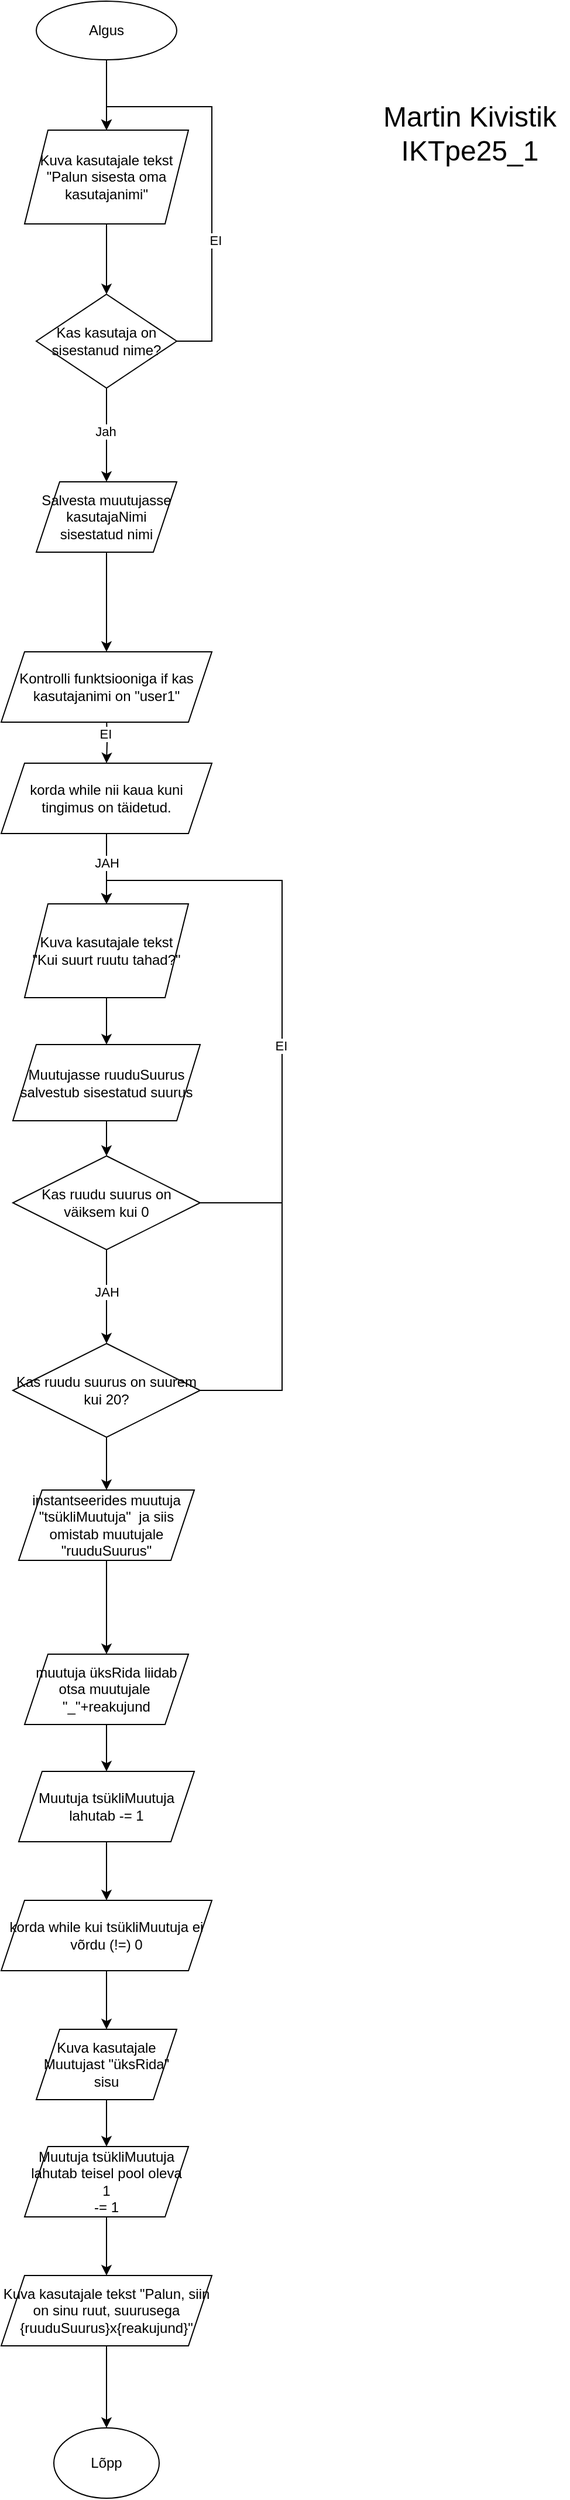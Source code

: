 <mxfile version="28.2.5">
  <diagram id="C5RBs43oDa-KdzZeNtuy" name="Page-1">
    <mxGraphModel dx="939" dy="1192" grid="1" gridSize="10" guides="1" tooltips="1" connect="1" arrows="1" fold="1" page="1" pageScale="1" pageWidth="827" pageHeight="1169" math="0" shadow="0">
      <root>
        <mxCell id="WIyWlLk6GJQsqaUBKTNV-0" />
        <mxCell id="WIyWlLk6GJQsqaUBKTNV-1" parent="WIyWlLk6GJQsqaUBKTNV-0" />
        <mxCell id="EHwVneV3d_ws8tAXUa8t-2" value="" style="edgeStyle=orthogonalEdgeStyle;rounded=0;orthogonalLoop=1;jettySize=auto;html=1;" edge="1" parent="WIyWlLk6GJQsqaUBKTNV-1" source="EHwVneV3d_ws8tAXUa8t-0" target="EHwVneV3d_ws8tAXUa8t-1">
          <mxGeometry relative="1" as="geometry" />
        </mxCell>
        <mxCell id="EHwVneV3d_ws8tAXUa8t-3" value="JAH" style="edgeLabel;html=1;align=center;verticalAlign=middle;resizable=0;points=[];" vertex="1" connectable="0" parent="EHwVneV3d_ws8tAXUa8t-2">
          <mxGeometry x="-0.1" relative="1" as="geometry">
            <mxPoint as="offset" />
          </mxGeometry>
        </mxCell>
        <mxCell id="EHwVneV3d_ws8tAXUa8t-4" style="edgeStyle=orthogonalEdgeStyle;rounded=0;orthogonalLoop=1;jettySize=auto;html=1;exitX=1;exitY=0.5;exitDx=0;exitDy=0;entryX=0.5;entryY=0;entryDx=0;entryDy=0;" edge="1" parent="WIyWlLk6GJQsqaUBKTNV-1" source="EHwVneV3d_ws8tAXUa8t-0" target="EHwVneV3d_ws8tAXUa8t-24">
          <mxGeometry relative="1" as="geometry">
            <mxPoint x="180" y="870" as="targetPoint" />
            <Array as="points">
              <mxPoint x="330" y="1025" />
              <mxPoint x="330" y="750" />
              <mxPoint x="180" y="750" />
            </Array>
          </mxGeometry>
        </mxCell>
        <mxCell id="EHwVneV3d_ws8tAXUa8t-0" value="Kas ruudu suurus on väiksem kui 0" style="rhombus;whiteSpace=wrap;html=1;" vertex="1" parent="WIyWlLk6GJQsqaUBKTNV-1">
          <mxGeometry x="100" y="985" width="160" height="80" as="geometry" />
        </mxCell>
        <mxCell id="EHwVneV3d_ws8tAXUa8t-6" style="edgeStyle=orthogonalEdgeStyle;rounded=0;orthogonalLoop=1;jettySize=auto;html=1;exitX=1;exitY=0.5;exitDx=0;exitDy=0;entryX=0.5;entryY=0;entryDx=0;entryDy=0;" edge="1" parent="WIyWlLk6GJQsqaUBKTNV-1" source="EHwVneV3d_ws8tAXUa8t-1" target="EHwVneV3d_ws8tAXUa8t-24">
          <mxGeometry relative="1" as="geometry">
            <mxPoint x="180" y="870" as="targetPoint" />
            <Array as="points">
              <mxPoint x="330" y="1185" />
              <mxPoint x="330" y="750" />
              <mxPoint x="180" y="750" />
            </Array>
          </mxGeometry>
        </mxCell>
        <mxCell id="EHwVneV3d_ws8tAXUa8t-29" value="EI" style="edgeLabel;html=1;align=center;verticalAlign=middle;resizable=0;points=[];" vertex="1" connectable="0" parent="EHwVneV3d_ws8tAXUa8t-6">
          <mxGeometry x="0.078" y="1" relative="1" as="geometry">
            <mxPoint as="offset" />
          </mxGeometry>
        </mxCell>
        <mxCell id="EHwVneV3d_ws8tAXUa8t-37" value="" style="edgeStyle=orthogonalEdgeStyle;rounded=0;orthogonalLoop=1;jettySize=auto;html=1;" edge="1" parent="WIyWlLk6GJQsqaUBKTNV-1" source="EHwVneV3d_ws8tAXUa8t-1" target="EHwVneV3d_ws8tAXUa8t-36">
          <mxGeometry relative="1" as="geometry" />
        </mxCell>
        <mxCell id="EHwVneV3d_ws8tAXUa8t-1" value="Kas ruudu suurus on suurem kui 20?" style="rhombus;whiteSpace=wrap;html=1;" vertex="1" parent="WIyWlLk6GJQsqaUBKTNV-1">
          <mxGeometry x="100" y="1145" width="160" height="80" as="geometry" />
        </mxCell>
        <mxCell id="EHwVneV3d_ws8tAXUa8t-35" value="" style="edgeStyle=orthogonalEdgeStyle;rounded=0;orthogonalLoop=1;jettySize=auto;html=1;" edge="1" parent="WIyWlLk6GJQsqaUBKTNV-1" source="EHwVneV3d_ws8tAXUa8t-7" target="EHwVneV3d_ws8tAXUa8t-0">
          <mxGeometry relative="1" as="geometry" />
        </mxCell>
        <mxCell id="EHwVneV3d_ws8tAXUa8t-7" value="Muutujasse ruuduSuurus salvestub sisestatud suurus" style="shape=parallelogram;perimeter=parallelogramPerimeter;whiteSpace=wrap;html=1;fixedSize=1;" vertex="1" parent="WIyWlLk6GJQsqaUBKTNV-1">
          <mxGeometry x="100" y="890" width="160" height="65" as="geometry" />
        </mxCell>
        <mxCell id="EHwVneV3d_ws8tAXUa8t-16" value="" style="edgeStyle=orthogonalEdgeStyle;rounded=0;orthogonalLoop=1;jettySize=auto;html=1;" edge="1" parent="WIyWlLk6GJQsqaUBKTNV-1" source="EHwVneV3d_ws8tAXUa8t-9" target="EHwVneV3d_ws8tAXUa8t-14">
          <mxGeometry relative="1" as="geometry" />
        </mxCell>
        <mxCell id="EHwVneV3d_ws8tAXUa8t-9" value="Kuva kasutajale tekst &quot;Palun sisesta oma kasutajanimi&quot;" style="shape=parallelogram;perimeter=parallelogramPerimeter;whiteSpace=wrap;html=1;fixedSize=1;" vertex="1" parent="WIyWlLk6GJQsqaUBKTNV-1">
          <mxGeometry x="110" y="110" width="140" height="80" as="geometry" />
        </mxCell>
        <mxCell id="EHwVneV3d_ws8tAXUa8t-13" value="" style="edgeStyle=orthogonalEdgeStyle;rounded=0;orthogonalLoop=1;jettySize=auto;html=1;" edge="1" parent="WIyWlLk6GJQsqaUBKTNV-1" source="EHwVneV3d_ws8tAXUa8t-12" target="EHwVneV3d_ws8tAXUa8t-9">
          <mxGeometry relative="1" as="geometry" />
        </mxCell>
        <mxCell id="EHwVneV3d_ws8tAXUa8t-12" value="Algus" style="ellipse;whiteSpace=wrap;html=1;" vertex="1" parent="WIyWlLk6GJQsqaUBKTNV-1">
          <mxGeometry x="120" width="120" height="50" as="geometry" />
        </mxCell>
        <mxCell id="EHwVneV3d_ws8tAXUa8t-53" style="edgeStyle=orthogonalEdgeStyle;rounded=0;orthogonalLoop=1;jettySize=auto;html=1;entryX=0.5;entryY=0;entryDx=0;entryDy=0;" edge="1" parent="WIyWlLk6GJQsqaUBKTNV-1" source="EHwVneV3d_ws8tAXUa8t-14" target="EHwVneV3d_ws8tAXUa8t-9">
          <mxGeometry relative="1" as="geometry">
            <Array as="points">
              <mxPoint x="270" y="290" />
              <mxPoint x="270" y="90" />
              <mxPoint x="180" y="90" />
            </Array>
          </mxGeometry>
        </mxCell>
        <mxCell id="EHwVneV3d_ws8tAXUa8t-54" value="EI" style="edgeLabel;html=1;align=center;verticalAlign=middle;resizable=0;points=[];" vertex="1" connectable="0" parent="EHwVneV3d_ws8tAXUa8t-53">
          <mxGeometry x="-0.316" y="-3" relative="1" as="geometry">
            <mxPoint as="offset" />
          </mxGeometry>
        </mxCell>
        <mxCell id="EHwVneV3d_ws8tAXUa8t-56" value="" style="edgeStyle=orthogonalEdgeStyle;rounded=0;orthogonalLoop=1;jettySize=auto;html=1;" edge="1" parent="WIyWlLk6GJQsqaUBKTNV-1" source="EHwVneV3d_ws8tAXUa8t-14" target="EHwVneV3d_ws8tAXUa8t-55">
          <mxGeometry relative="1" as="geometry" />
        </mxCell>
        <mxCell id="EHwVneV3d_ws8tAXUa8t-57" value="Jah" style="edgeLabel;html=1;align=center;verticalAlign=middle;resizable=0;points=[];" vertex="1" connectable="0" parent="EHwVneV3d_ws8tAXUa8t-56">
          <mxGeometry x="-0.075" y="-1" relative="1" as="geometry">
            <mxPoint as="offset" />
          </mxGeometry>
        </mxCell>
        <mxCell id="EHwVneV3d_ws8tAXUa8t-14" value="Kas kasutaja on sisestanud nime?" style="rhombus;whiteSpace=wrap;html=1;" vertex="1" parent="WIyWlLk6GJQsqaUBKTNV-1">
          <mxGeometry x="120" y="250" width="120" height="80" as="geometry" />
        </mxCell>
        <mxCell id="EHwVneV3d_ws8tAXUa8t-22" value="" style="edgeStyle=orthogonalEdgeStyle;rounded=0;orthogonalLoop=1;jettySize=auto;html=1;" edge="1" parent="WIyWlLk6GJQsqaUBKTNV-1" target="EHwVneV3d_ws8tAXUa8t-21">
          <mxGeometry relative="1" as="geometry">
            <mxPoint x="180" y="610" as="sourcePoint" />
          </mxGeometry>
        </mxCell>
        <mxCell id="EHwVneV3d_ws8tAXUa8t-23" value="EI" style="edgeLabel;html=1;align=center;verticalAlign=middle;resizable=0;points=[];" vertex="1" connectable="0" parent="EHwVneV3d_ws8tAXUa8t-22">
          <mxGeometry x="-0.25" y="-2" relative="1" as="geometry">
            <mxPoint as="offset" />
          </mxGeometry>
        </mxCell>
        <mxCell id="EHwVneV3d_ws8tAXUa8t-18" value="Kontrolli funktsiooniga if kas kasutajanimi on &quot;user1&quot;" style="shape=parallelogram;perimeter=parallelogramPerimeter;whiteSpace=wrap;html=1;fixedSize=1;" vertex="1" parent="WIyWlLk6GJQsqaUBKTNV-1">
          <mxGeometry x="90" y="555" width="180" height="60" as="geometry" />
        </mxCell>
        <mxCell id="EHwVneV3d_ws8tAXUa8t-25" value="" style="edgeStyle=orthogonalEdgeStyle;rounded=0;orthogonalLoop=1;jettySize=auto;html=1;" edge="1" parent="WIyWlLk6GJQsqaUBKTNV-1" source="EHwVneV3d_ws8tAXUa8t-21" target="EHwVneV3d_ws8tAXUa8t-24">
          <mxGeometry relative="1" as="geometry" />
        </mxCell>
        <mxCell id="EHwVneV3d_ws8tAXUa8t-26" value="JAH" style="edgeLabel;html=1;align=center;verticalAlign=middle;resizable=0;points=[];" vertex="1" connectable="0" parent="EHwVneV3d_ws8tAXUa8t-25">
          <mxGeometry y="3" relative="1" as="geometry">
            <mxPoint x="-3" y="-5" as="offset" />
          </mxGeometry>
        </mxCell>
        <mxCell id="EHwVneV3d_ws8tAXUa8t-21" value="korda while nii kaua kuni tingimus on täidetud." style="shape=parallelogram;perimeter=parallelogramPerimeter;whiteSpace=wrap;html=1;fixedSize=1;" vertex="1" parent="WIyWlLk6GJQsqaUBKTNV-1">
          <mxGeometry x="90" y="650" width="180" height="60" as="geometry" />
        </mxCell>
        <mxCell id="EHwVneV3d_ws8tAXUa8t-33" value="" style="edgeStyle=orthogonalEdgeStyle;rounded=0;orthogonalLoop=1;jettySize=auto;html=1;" edge="1" parent="WIyWlLk6GJQsqaUBKTNV-1" source="EHwVneV3d_ws8tAXUa8t-24" target="EHwVneV3d_ws8tAXUa8t-7">
          <mxGeometry relative="1" as="geometry" />
        </mxCell>
        <mxCell id="EHwVneV3d_ws8tAXUa8t-24" value="Kuva kasutajale tekst &quot;Kui suurt ruutu tahad?&quot;" style="shape=parallelogram;perimeter=parallelogramPerimeter;whiteSpace=wrap;html=1;fixedSize=1;" vertex="1" parent="WIyWlLk6GJQsqaUBKTNV-1">
          <mxGeometry x="110" y="770" width="140" height="80" as="geometry" />
        </mxCell>
        <mxCell id="EHwVneV3d_ws8tAXUa8t-39" value="" style="edgeStyle=orthogonalEdgeStyle;rounded=0;orthogonalLoop=1;jettySize=auto;html=1;" edge="1" parent="WIyWlLk6GJQsqaUBKTNV-1" source="EHwVneV3d_ws8tAXUa8t-36" target="EHwVneV3d_ws8tAXUa8t-38">
          <mxGeometry relative="1" as="geometry" />
        </mxCell>
        <mxCell id="EHwVneV3d_ws8tAXUa8t-36" value="instantseerides muutuja &quot;tsükliMuutuja&quot;&amp;nbsp; ja siis omistab muutujale &quot;ruuduSuurus&quot;" style="shape=parallelogram;perimeter=parallelogramPerimeter;whiteSpace=wrap;html=1;fixedSize=1;" vertex="1" parent="WIyWlLk6GJQsqaUBKTNV-1">
          <mxGeometry x="105" y="1270" width="150" height="60" as="geometry" />
        </mxCell>
        <mxCell id="EHwVneV3d_ws8tAXUa8t-41" value="" style="edgeStyle=orthogonalEdgeStyle;rounded=0;orthogonalLoop=1;jettySize=auto;html=1;" edge="1" parent="WIyWlLk6GJQsqaUBKTNV-1" source="EHwVneV3d_ws8tAXUa8t-38" target="EHwVneV3d_ws8tAXUa8t-40">
          <mxGeometry relative="1" as="geometry" />
        </mxCell>
        <mxCell id="EHwVneV3d_ws8tAXUa8t-38" value="muutuja üksRida liidab otsa muutujale&amp;nbsp;&lt;br&gt;&quot;_&quot;+reakujund" style="shape=parallelogram;perimeter=parallelogramPerimeter;whiteSpace=wrap;html=1;fixedSize=1;" vertex="1" parent="WIyWlLk6GJQsqaUBKTNV-1">
          <mxGeometry x="110" y="1410" width="140" height="60" as="geometry" />
        </mxCell>
        <mxCell id="EHwVneV3d_ws8tAXUa8t-43" value="" style="edgeStyle=orthogonalEdgeStyle;rounded=0;orthogonalLoop=1;jettySize=auto;html=1;" edge="1" parent="WIyWlLk6GJQsqaUBKTNV-1" source="EHwVneV3d_ws8tAXUa8t-40" target="EHwVneV3d_ws8tAXUa8t-42">
          <mxGeometry relative="1" as="geometry" />
        </mxCell>
        <mxCell id="EHwVneV3d_ws8tAXUa8t-40" value="Muutuja tsükliMuutuja lahutab -= 1" style="shape=parallelogram;perimeter=parallelogramPerimeter;whiteSpace=wrap;html=1;fixedSize=1;" vertex="1" parent="WIyWlLk6GJQsqaUBKTNV-1">
          <mxGeometry x="105" y="1510" width="150" height="60" as="geometry" />
        </mxCell>
        <mxCell id="EHwVneV3d_ws8tAXUa8t-45" value="" style="edgeStyle=orthogonalEdgeStyle;rounded=0;orthogonalLoop=1;jettySize=auto;html=1;" edge="1" parent="WIyWlLk6GJQsqaUBKTNV-1" source="EHwVneV3d_ws8tAXUa8t-42" target="EHwVneV3d_ws8tAXUa8t-44">
          <mxGeometry relative="1" as="geometry" />
        </mxCell>
        <mxCell id="EHwVneV3d_ws8tAXUa8t-42" value="korda while kui tsükliMuutuja ei võrdu (!=) 0" style="shape=parallelogram;perimeter=parallelogramPerimeter;whiteSpace=wrap;html=1;fixedSize=1;" vertex="1" parent="WIyWlLk6GJQsqaUBKTNV-1">
          <mxGeometry x="90" y="1620" width="180" height="60" as="geometry" />
        </mxCell>
        <mxCell id="EHwVneV3d_ws8tAXUa8t-47" value="" style="edgeStyle=orthogonalEdgeStyle;rounded=0;orthogonalLoop=1;jettySize=auto;html=1;" edge="1" parent="WIyWlLk6GJQsqaUBKTNV-1" source="EHwVneV3d_ws8tAXUa8t-44" target="EHwVneV3d_ws8tAXUa8t-46">
          <mxGeometry relative="1" as="geometry" />
        </mxCell>
        <mxCell id="EHwVneV3d_ws8tAXUa8t-44" value="Kuva kasutajale Muutujast &quot;üksRida&quot; sisu" style="shape=parallelogram;perimeter=parallelogramPerimeter;whiteSpace=wrap;html=1;fixedSize=1;" vertex="1" parent="WIyWlLk6GJQsqaUBKTNV-1">
          <mxGeometry x="120" y="1730" width="120" height="60" as="geometry" />
        </mxCell>
        <mxCell id="EHwVneV3d_ws8tAXUa8t-49" value="" style="edgeStyle=orthogonalEdgeStyle;rounded=0;orthogonalLoop=1;jettySize=auto;html=1;" edge="1" parent="WIyWlLk6GJQsqaUBKTNV-1" source="EHwVneV3d_ws8tAXUa8t-46" target="EHwVneV3d_ws8tAXUa8t-48">
          <mxGeometry relative="1" as="geometry" />
        </mxCell>
        <mxCell id="EHwVneV3d_ws8tAXUa8t-46" value="Muutuja tsükliMuutuja lahutab teisel pool oleva 1&lt;br&gt;-= 1" style="shape=parallelogram;perimeter=parallelogramPerimeter;whiteSpace=wrap;html=1;fixedSize=1;" vertex="1" parent="WIyWlLk6GJQsqaUBKTNV-1">
          <mxGeometry x="110" y="1830" width="140" height="60" as="geometry" />
        </mxCell>
        <mxCell id="EHwVneV3d_ws8tAXUa8t-51" value="" style="edgeStyle=orthogonalEdgeStyle;rounded=0;orthogonalLoop=1;jettySize=auto;html=1;" edge="1" parent="WIyWlLk6GJQsqaUBKTNV-1" source="EHwVneV3d_ws8tAXUa8t-48" target="EHwVneV3d_ws8tAXUa8t-50">
          <mxGeometry relative="1" as="geometry" />
        </mxCell>
        <mxCell id="EHwVneV3d_ws8tAXUa8t-48" value="Kuva kasutajale tekst &quot;Palun, siin on sinu ruut, suurusega {ruuduSuurus}x{reakujund}&quot;" style="shape=parallelogram;perimeter=parallelogramPerimeter;whiteSpace=wrap;html=1;fixedSize=1;" vertex="1" parent="WIyWlLk6GJQsqaUBKTNV-1">
          <mxGeometry x="90" y="1940" width="180" height="60" as="geometry" />
        </mxCell>
        <mxCell id="EHwVneV3d_ws8tAXUa8t-50" value="Lõpp" style="ellipse;whiteSpace=wrap;html=1;" vertex="1" parent="WIyWlLk6GJQsqaUBKTNV-1">
          <mxGeometry x="135" y="2070" width="90" height="60" as="geometry" />
        </mxCell>
        <mxCell id="EHwVneV3d_ws8tAXUa8t-58" value="" style="edgeStyle=orthogonalEdgeStyle;rounded=0;orthogonalLoop=1;jettySize=auto;html=1;" edge="1" parent="WIyWlLk6GJQsqaUBKTNV-1" source="EHwVneV3d_ws8tAXUa8t-55" target="EHwVneV3d_ws8tAXUa8t-18">
          <mxGeometry relative="1" as="geometry" />
        </mxCell>
        <mxCell id="EHwVneV3d_ws8tAXUa8t-55" value="Salvesta muutujasse kasutajaNimi sisestatud nimi" style="shape=parallelogram;perimeter=parallelogramPerimeter;whiteSpace=wrap;html=1;fixedSize=1;" vertex="1" parent="WIyWlLk6GJQsqaUBKTNV-1">
          <mxGeometry x="120" y="410" width="120" height="60" as="geometry" />
        </mxCell>
        <mxCell id="EHwVneV3d_ws8tAXUa8t-59" value="&lt;font style=&quot;font-size: 24px;&quot;&gt;Martin Kivistik&lt;br&gt;IKTpe25_1&lt;/font&gt;" style="text;html=1;align=center;verticalAlign=middle;resizable=0;points=[];autosize=1;strokeColor=none;fillColor=none;" vertex="1" parent="WIyWlLk6GJQsqaUBKTNV-1">
          <mxGeometry x="405" y="78" width="170" height="70" as="geometry" />
        </mxCell>
      </root>
    </mxGraphModel>
  </diagram>
</mxfile>
